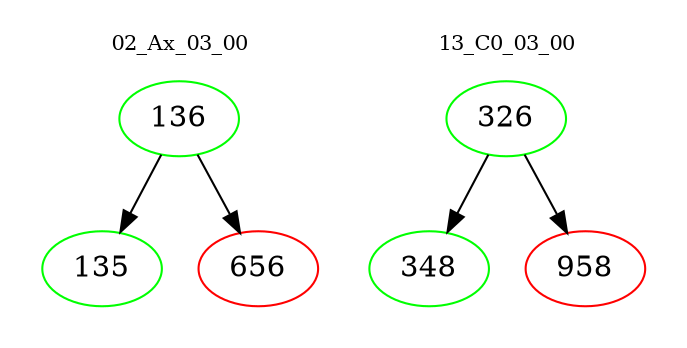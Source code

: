 digraph{
subgraph cluster_0 {
color = white
label = "02_Ax_03_00";
fontsize=10;
T0_136 [label="136", color="green"]
T0_136 -> T0_135 [color="black"]
T0_135 [label="135", color="green"]
T0_136 -> T0_656 [color="black"]
T0_656 [label="656", color="red"]
}
subgraph cluster_1 {
color = white
label = "13_C0_03_00";
fontsize=10;
T1_326 [label="326", color="green"]
T1_326 -> T1_348 [color="black"]
T1_348 [label="348", color="green"]
T1_326 -> T1_958 [color="black"]
T1_958 [label="958", color="red"]
}
}
